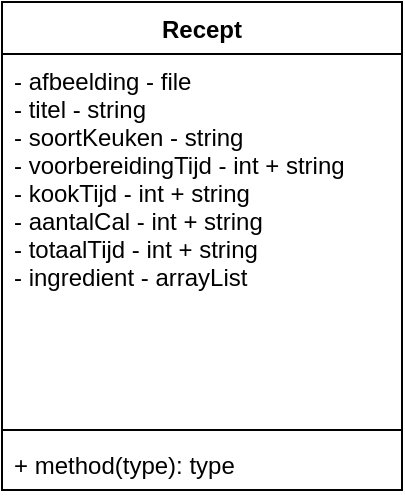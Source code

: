 <mxfile version="14.6.0" type="github">
  <diagram name="Page-1" id="e7e014a7-5840-1c2e-5031-d8a46d1fe8dd">
    <mxGraphModel dx="1426" dy="773" grid="1" gridSize="10" guides="1" tooltips="1" connect="1" arrows="1" fold="1" page="1" pageScale="1" pageWidth="1169" pageHeight="826" background="#ffffff" math="0" shadow="0">
      <root>
        <mxCell id="0" />
        <mxCell id="1" parent="0" />
        <mxCell id="mBOL9zXCFcZoV6gmE1oh-41" value="Recept" style="swimlane;fontStyle=1;align=center;verticalAlign=top;childLayout=stackLayout;horizontal=1;startSize=26;horizontalStack=0;resizeParent=1;resizeParentMax=0;resizeLast=0;collapsible=1;marginBottom=0;" vertex="1" parent="1">
          <mxGeometry x="80" y="120" width="200" height="244" as="geometry" />
        </mxCell>
        <mxCell id="mBOL9zXCFcZoV6gmE1oh-42" value="- afbeelding - file&#xa;- titel - string&#xa;- soortKeuken - string&#xa;- voorbereidingTijd - int + string&#xa;- kookTijd - int + string&#xa;- aantalCal - int + string&#xa;- totaalTijd - int + string&#xa;- ingredient - arrayList" style="text;strokeColor=none;fillColor=none;align=left;verticalAlign=top;spacingLeft=4;spacingRight=4;overflow=hidden;rotatable=0;points=[[0,0.5],[1,0.5]];portConstraint=eastwest;" vertex="1" parent="mBOL9zXCFcZoV6gmE1oh-41">
          <mxGeometry y="26" width="200" height="184" as="geometry" />
        </mxCell>
        <mxCell id="mBOL9zXCFcZoV6gmE1oh-43" value="" style="line;strokeWidth=1;fillColor=none;align=left;verticalAlign=middle;spacingTop=-1;spacingLeft=3;spacingRight=3;rotatable=0;labelPosition=right;points=[];portConstraint=eastwest;" vertex="1" parent="mBOL9zXCFcZoV6gmE1oh-41">
          <mxGeometry y="210" width="200" height="8" as="geometry" />
        </mxCell>
        <mxCell id="mBOL9zXCFcZoV6gmE1oh-44" value="+ method(type): type" style="text;strokeColor=none;fillColor=none;align=left;verticalAlign=top;spacingLeft=4;spacingRight=4;overflow=hidden;rotatable=0;points=[[0,0.5],[1,0.5]];portConstraint=eastwest;" vertex="1" parent="mBOL9zXCFcZoV6gmE1oh-41">
          <mxGeometry y="218" width="200" height="26" as="geometry" />
        </mxCell>
      </root>
    </mxGraphModel>
  </diagram>
</mxfile>
